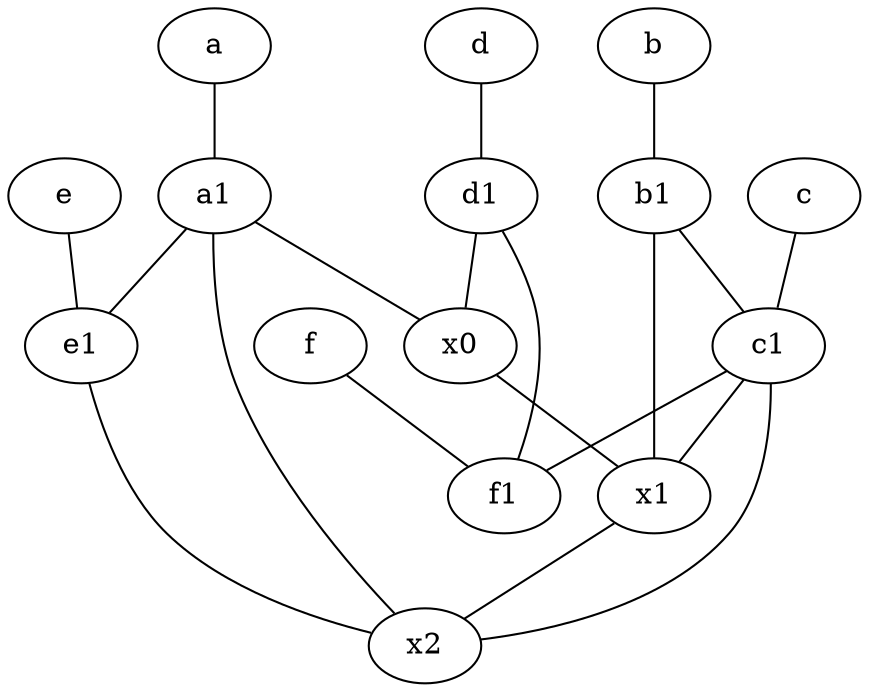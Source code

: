 graph {
	node [labelfontsize=50]
	x1 [labelfontsize=50]
	a [labelfontsize=50 pos="8,2!"]
	d [labelfontsize=50 pos="2,5!"]
	e [labelfontsize=50 pos="7,9!"]
	b1 [labelfontsize=50 pos="9,4!"]
	x0 [labelfontsize=50]
	b [labelfontsize=50 pos="10,4!"]
	a1 [labelfontsize=50 pos="8,3!"]
	d1 [labelfontsize=50 pos="3,5!"]
	x2 [labelfontsize=50]
	f1 [labelfontsize=50 pos="3,8!"]
	e1 [labelfontsize=50 pos="7,7!"]
	c1 [labelfontsize=50 pos="4.5,3!"]
	c [labelfontsize=50 pos="4.5,2!"]
	f [labelfontsize=50 pos="3,9!"]
	a -- a1
	b -- b1
	a1 -- e1
	c -- c1
	c1 -- x1
	b1 -- x1
	x0 -- x1
	x1 -- x2
	e1 -- x2
	d1 -- f1
	a1 -- x0
	a1 -- x2
	e -- e1
	d -- d1
	c1 -- f1
	c1 -- x2
	f -- f1
	b1 -- c1
	d1 -- x0
}
